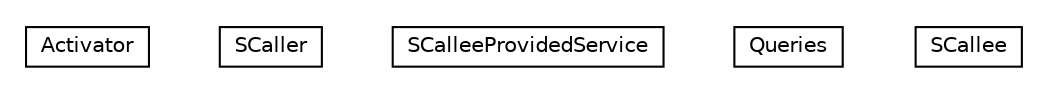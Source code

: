 #!/usr/local/bin/dot
#
# Class diagram 
# Generated by UMLGraph version R5_6-24-gf6e263 (http://www.umlgraph.org/)
#

digraph G {
	edge [fontname="Helvetica",fontsize=10,labelfontname="Helvetica",labelfontsize=10];
	node [fontname="Helvetica",fontsize=10,shape=plaintext];
	nodesep=0.25;
	ranksep=0.5;
	// org.universAAL.context.space.serv.Activator
	c641441 [label=<<table title="org.universAAL.context.space.serv.Activator" border="0" cellborder="1" cellspacing="0" cellpadding="2" port="p" href="./Activator.html">
		<tr><td><table border="0" cellspacing="0" cellpadding="1">
<tr><td align="center" balign="center"> Activator </td></tr>
		</table></td></tr>
		</table>>, URL="./Activator.html", fontname="Helvetica", fontcolor="black", fontsize=10.0];
	// org.universAAL.context.space.serv.SCaller
	c641442 [label=<<table title="org.universAAL.context.space.serv.SCaller" border="0" cellborder="1" cellspacing="0" cellpadding="2" port="p" href="./SCaller.html">
		<tr><td><table border="0" cellspacing="0" cellpadding="1">
<tr><td align="center" balign="center"> SCaller </td></tr>
		</table></td></tr>
		</table>>, URL="./SCaller.html", fontname="Helvetica", fontcolor="black", fontsize=10.0];
	// org.universAAL.context.space.serv.SCalleeProvidedService
	c641443 [label=<<table title="org.universAAL.context.space.serv.SCalleeProvidedService" border="0" cellborder="1" cellspacing="0" cellpadding="2" port="p" href="./SCalleeProvidedService.html">
		<tr><td><table border="0" cellspacing="0" cellpadding="1">
<tr><td align="center" balign="center"> SCalleeProvidedService </td></tr>
		</table></td></tr>
		</table>>, URL="./SCalleeProvidedService.html", fontname="Helvetica", fontcolor="black", fontsize=10.0];
	// org.universAAL.context.space.serv.Queries
	c641444 [label=<<table title="org.universAAL.context.space.serv.Queries" border="0" cellborder="1" cellspacing="0" cellpadding="2" port="p" href="./Queries.html">
		<tr><td><table border="0" cellspacing="0" cellpadding="1">
<tr><td align="center" balign="center"> Queries </td></tr>
		</table></td></tr>
		</table>>, URL="./Queries.html", fontname="Helvetica", fontcolor="black", fontsize=10.0];
	// org.universAAL.context.space.serv.SCallee
	c641445 [label=<<table title="org.universAAL.context.space.serv.SCallee" border="0" cellborder="1" cellspacing="0" cellpadding="2" port="p" href="./SCallee.html">
		<tr><td><table border="0" cellspacing="0" cellpadding="1">
<tr><td align="center" balign="center"> SCallee </td></tr>
		</table></td></tr>
		</table>>, URL="./SCallee.html", fontname="Helvetica", fontcolor="black", fontsize=10.0];
}

